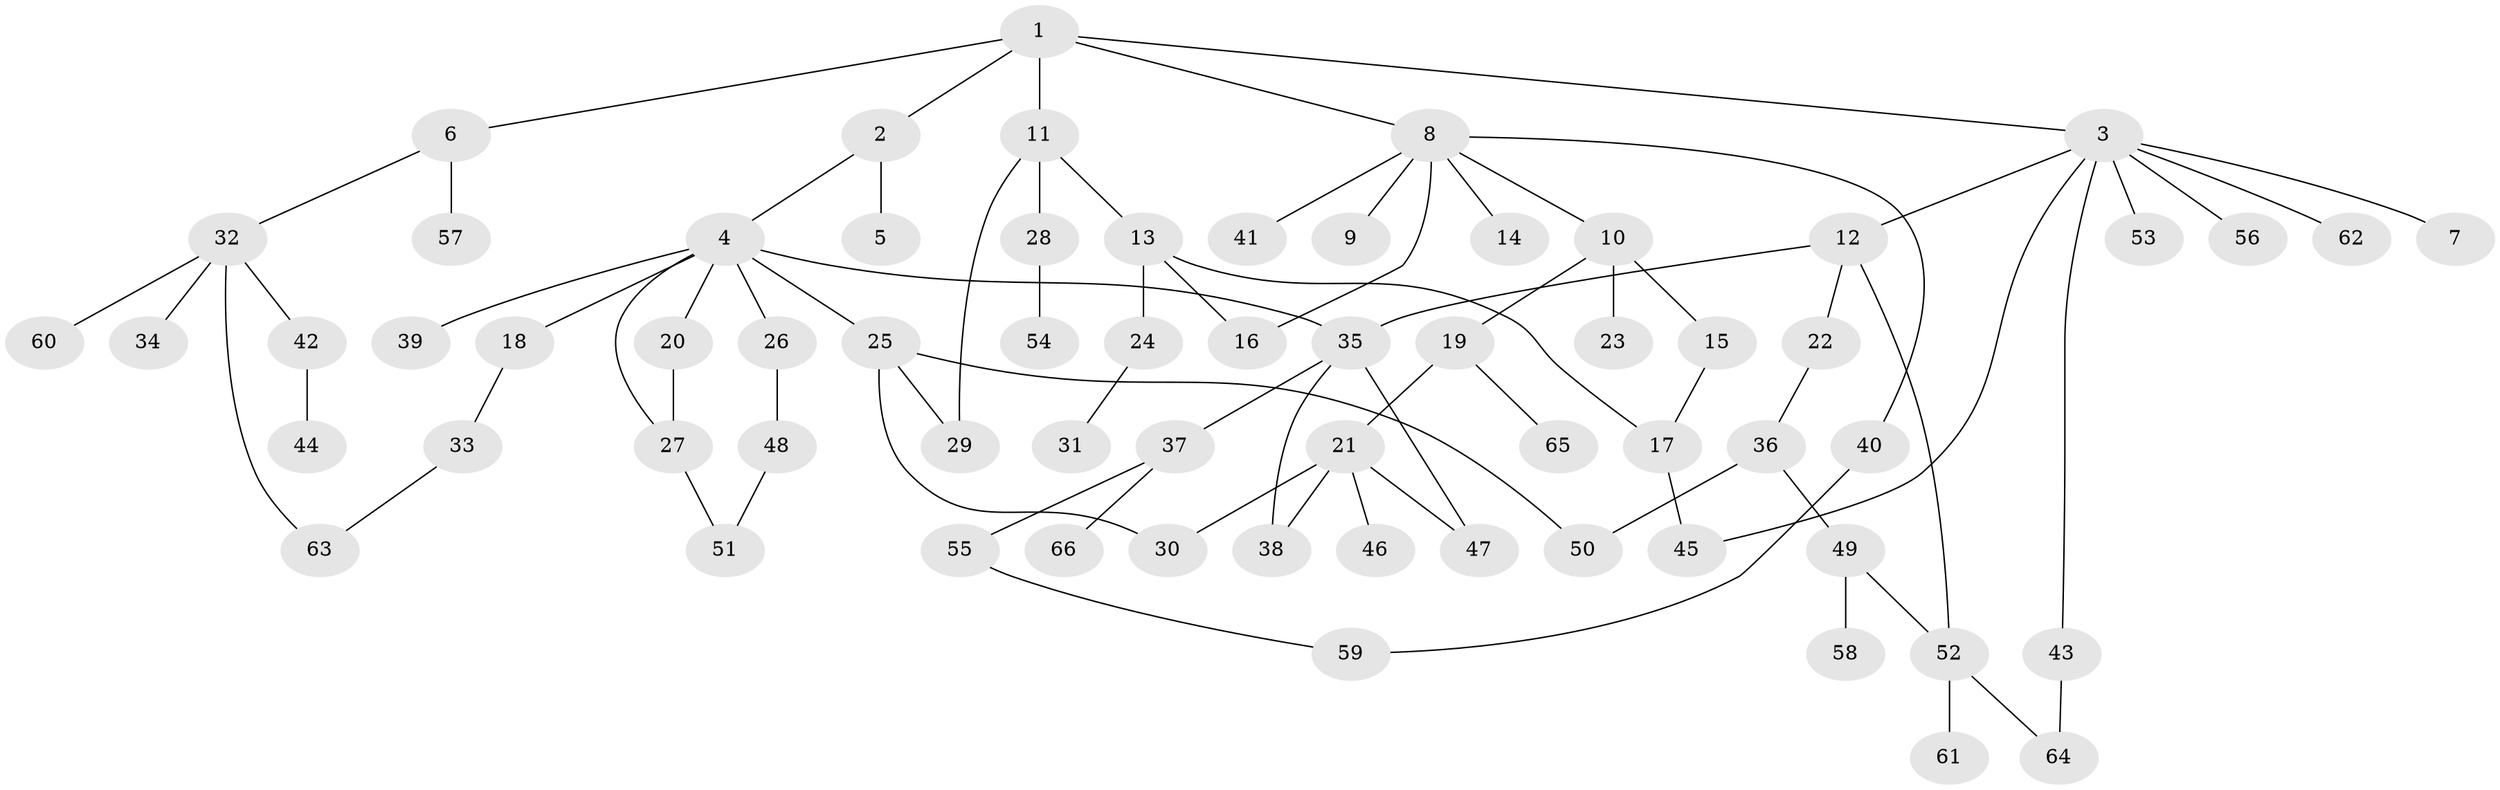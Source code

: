 // coarse degree distribution, {1: 0.7894736842105263, 2: 0.10526315789473684, 4: 0.05263157894736842, 15: 0.05263157894736842}
// Generated by graph-tools (version 1.1) at 2025/45/03/04/25 21:45:28]
// undirected, 66 vertices, 80 edges
graph export_dot {
graph [start="1"]
  node [color=gray90,style=filled];
  1;
  2;
  3;
  4;
  5;
  6;
  7;
  8;
  9;
  10;
  11;
  12;
  13;
  14;
  15;
  16;
  17;
  18;
  19;
  20;
  21;
  22;
  23;
  24;
  25;
  26;
  27;
  28;
  29;
  30;
  31;
  32;
  33;
  34;
  35;
  36;
  37;
  38;
  39;
  40;
  41;
  42;
  43;
  44;
  45;
  46;
  47;
  48;
  49;
  50;
  51;
  52;
  53;
  54;
  55;
  56;
  57;
  58;
  59;
  60;
  61;
  62;
  63;
  64;
  65;
  66;
  1 -- 2;
  1 -- 3;
  1 -- 6;
  1 -- 8;
  1 -- 11;
  2 -- 4;
  2 -- 5;
  3 -- 7;
  3 -- 12;
  3 -- 43;
  3 -- 53;
  3 -- 56;
  3 -- 62;
  3 -- 45;
  4 -- 18;
  4 -- 20;
  4 -- 25;
  4 -- 26;
  4 -- 27;
  4 -- 39;
  4 -- 35;
  6 -- 32;
  6 -- 57;
  8 -- 9;
  8 -- 10;
  8 -- 14;
  8 -- 16;
  8 -- 40;
  8 -- 41;
  10 -- 15;
  10 -- 19;
  10 -- 23;
  11 -- 13;
  11 -- 28;
  11 -- 29;
  12 -- 22;
  12 -- 35;
  12 -- 52;
  13 -- 24;
  13 -- 17;
  13 -- 16;
  15 -- 17;
  17 -- 45;
  18 -- 33;
  19 -- 21;
  19 -- 65;
  20 -- 27;
  21 -- 30;
  21 -- 38;
  21 -- 46;
  21 -- 47;
  22 -- 36;
  24 -- 31;
  25 -- 29;
  25 -- 50;
  25 -- 30;
  26 -- 48;
  27 -- 51;
  28 -- 54;
  32 -- 34;
  32 -- 42;
  32 -- 60;
  32 -- 63;
  33 -- 63;
  35 -- 37;
  35 -- 38;
  35 -- 47;
  36 -- 49;
  36 -- 50;
  37 -- 55;
  37 -- 66;
  40 -- 59;
  42 -- 44;
  43 -- 64;
  48 -- 51;
  49 -- 58;
  49 -- 52;
  52 -- 61;
  52 -- 64;
  55 -- 59;
}
